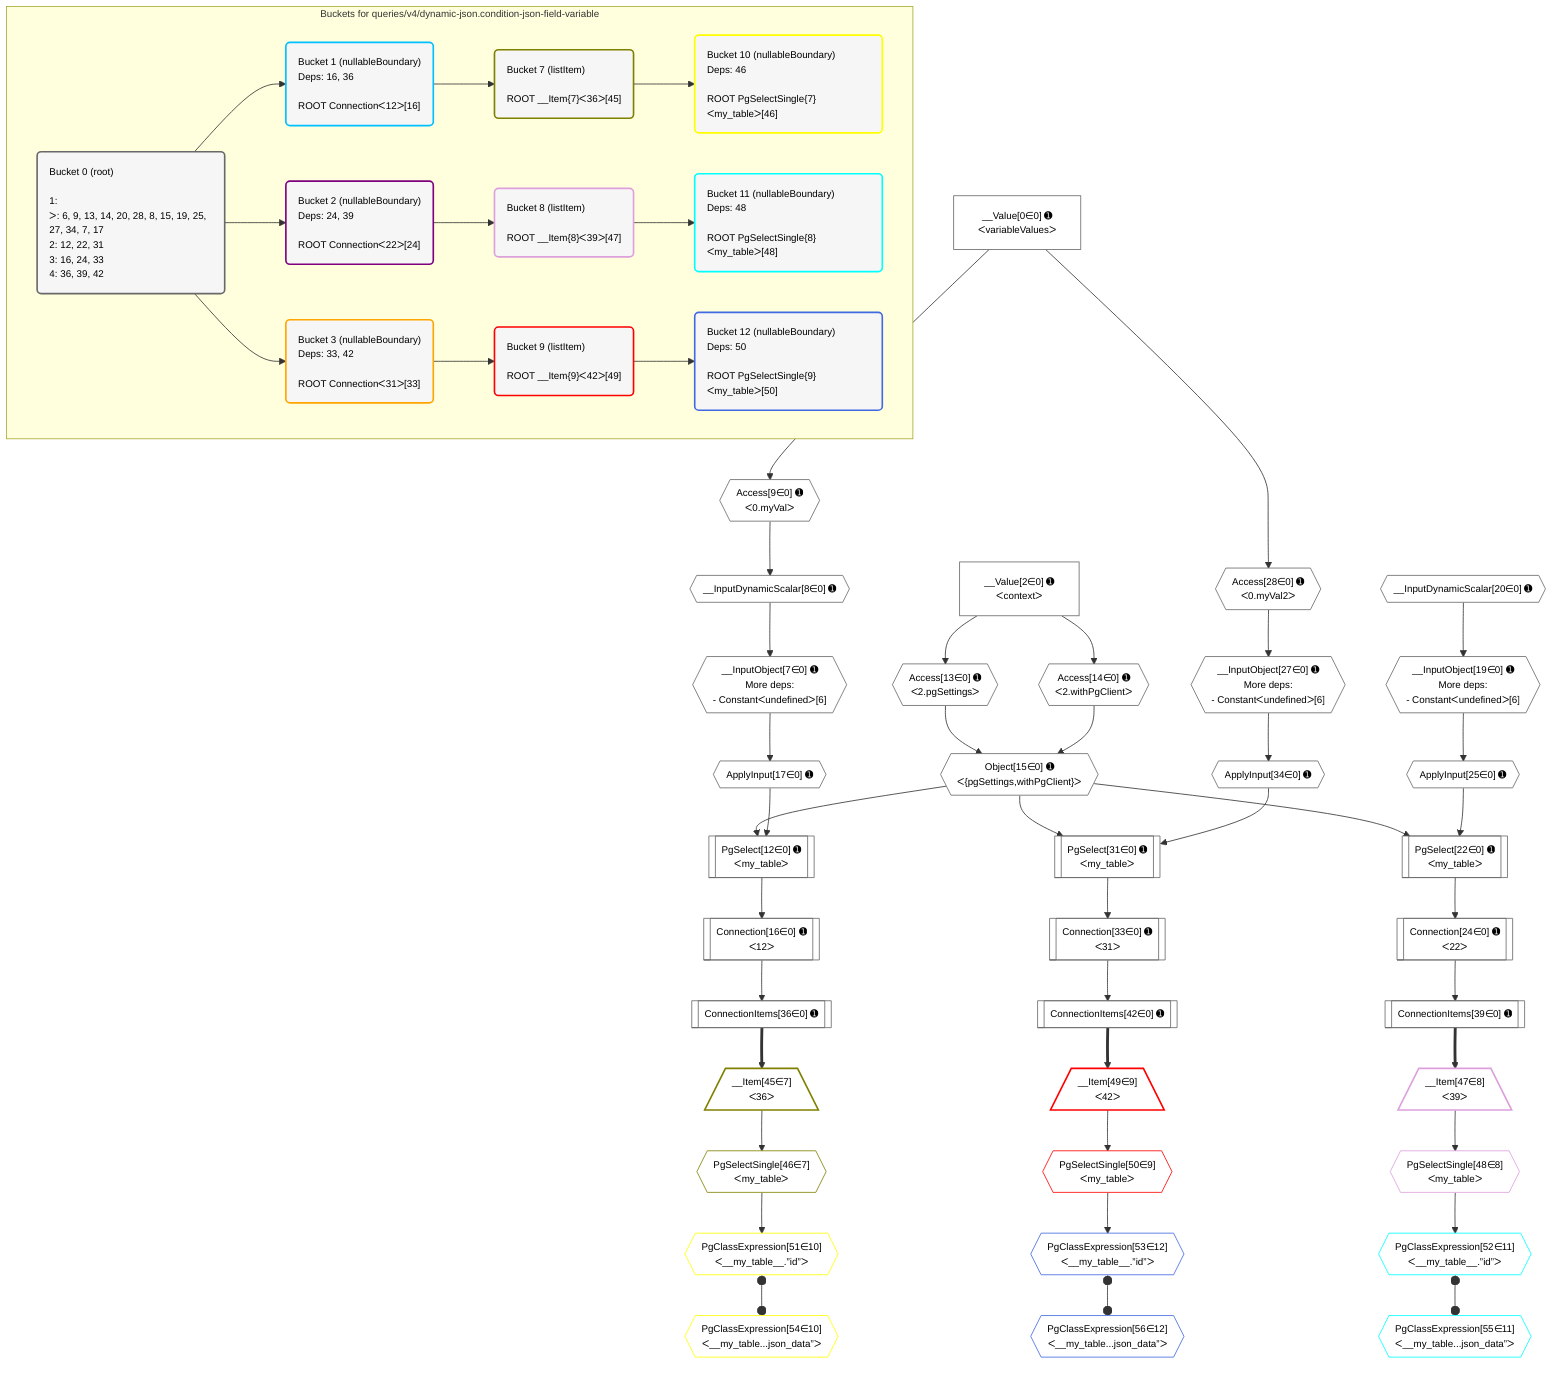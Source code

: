 %%{init: {'themeVariables': { 'fontSize': '12px'}}}%%
graph TD
    classDef path fill:#eee,stroke:#000,color:#000
    classDef plan fill:#fff,stroke-width:1px,color:#000
    classDef itemplan fill:#fff,stroke-width:2px,color:#000
    classDef unbatchedplan fill:#dff,stroke-width:1px,color:#000
    classDef sideeffectplan fill:#fcc,stroke-width:2px,color:#000
    classDef bucket fill:#f6f6f6,color:#000,stroke-width:2px,text-align:left

    subgraph "Buckets for queries/v4/dynamic-json.condition-json-field-variable"
    Bucket0("Bucket 0 (root)<br /><br />1: <br />ᐳ: 6, 9, 13, 14, 20, 28, 8, 15, 19, 25, 27, 34, 7, 17<br />2: 12, 22, 31<br />3: 16, 24, 33<br />4: 36, 39, 42"):::bucket
    Bucket1("Bucket 1 (nullableBoundary)<br />Deps: 16, 36<br /><br />ROOT Connectionᐸ12ᐳ[16]"):::bucket
    Bucket2("Bucket 2 (nullableBoundary)<br />Deps: 24, 39<br /><br />ROOT Connectionᐸ22ᐳ[24]"):::bucket
    Bucket3("Bucket 3 (nullableBoundary)<br />Deps: 33, 42<br /><br />ROOT Connectionᐸ31ᐳ[33]"):::bucket
    Bucket7("Bucket 7 (listItem)<br /><br />ROOT __Item{7}ᐸ36ᐳ[45]"):::bucket
    Bucket8("Bucket 8 (listItem)<br /><br />ROOT __Item{8}ᐸ39ᐳ[47]"):::bucket
    Bucket9("Bucket 9 (listItem)<br /><br />ROOT __Item{9}ᐸ42ᐳ[49]"):::bucket
    Bucket10("Bucket 10 (nullableBoundary)<br />Deps: 46<br /><br />ROOT PgSelectSingle{7}ᐸmy_tableᐳ[46]"):::bucket
    Bucket11("Bucket 11 (nullableBoundary)<br />Deps: 48<br /><br />ROOT PgSelectSingle{8}ᐸmy_tableᐳ[48]"):::bucket
    Bucket12("Bucket 12 (nullableBoundary)<br />Deps: 50<br /><br />ROOT PgSelectSingle{9}ᐸmy_tableᐳ[50]"):::bucket
    end
    Bucket0 --> Bucket1 & Bucket2 & Bucket3
    Bucket1 --> Bucket7
    Bucket2 --> Bucket8
    Bucket3 --> Bucket9
    Bucket7 --> Bucket10
    Bucket8 --> Bucket11
    Bucket9 --> Bucket12

    %% plan dependencies
    __InputObject7{{"__InputObject[7∈0] ➊<br />More deps:<br />- Constantᐸundefinedᐳ[6]"}}:::plan
    __InputDynamicScalar8{{"__InputDynamicScalar[8∈0] ➊"}}:::plan
    __InputDynamicScalar8 --> __InputObject7
    PgSelect12[["PgSelect[12∈0] ➊<br />ᐸmy_tableᐳ"]]:::plan
    Object15{{"Object[15∈0] ➊<br />ᐸ{pgSettings,withPgClient}ᐳ"}}:::plan
    ApplyInput17{{"ApplyInput[17∈0] ➊"}}:::plan
    Object15 & ApplyInput17 --> PgSelect12
    Access13{{"Access[13∈0] ➊<br />ᐸ2.pgSettingsᐳ"}}:::plan
    Access14{{"Access[14∈0] ➊<br />ᐸ2.withPgClientᐳ"}}:::plan
    Access13 & Access14 --> Object15
    __InputObject19{{"__InputObject[19∈0] ➊<br />More deps:<br />- Constantᐸundefinedᐳ[6]"}}:::plan
    __InputDynamicScalar20{{"__InputDynamicScalar[20∈0] ➊"}}:::plan
    __InputDynamicScalar20 --> __InputObject19
    PgSelect22[["PgSelect[22∈0] ➊<br />ᐸmy_tableᐳ"]]:::plan
    ApplyInput25{{"ApplyInput[25∈0] ➊"}}:::plan
    Object15 & ApplyInput25 --> PgSelect22
    __InputObject27{{"__InputObject[27∈0] ➊<br />More deps:<br />- Constantᐸundefinedᐳ[6]"}}:::plan
    Access28{{"Access[28∈0] ➊<br />ᐸ0.myVal2ᐳ"}}:::plan
    Access28 --> __InputObject27
    PgSelect31[["PgSelect[31∈0] ➊<br />ᐸmy_tableᐳ"]]:::plan
    ApplyInput34{{"ApplyInput[34∈0] ➊"}}:::plan
    Object15 & ApplyInput34 --> PgSelect31
    Access9{{"Access[9∈0] ➊<br />ᐸ0.myValᐳ"}}:::plan
    Access9 --> __InputDynamicScalar8
    __Value0["__Value[0∈0] ➊<br />ᐸvariableValuesᐳ"]:::plan
    __Value0 --> Access9
    __Value2["__Value[2∈0] ➊<br />ᐸcontextᐳ"]:::plan
    __Value2 --> Access13
    __Value2 --> Access14
    Connection16[["Connection[16∈0] ➊<br />ᐸ12ᐳ"]]:::plan
    PgSelect12 --> Connection16
    __InputObject7 --> ApplyInput17
    Connection24[["Connection[24∈0] ➊<br />ᐸ22ᐳ"]]:::plan
    PgSelect22 --> Connection24
    __InputObject19 --> ApplyInput25
    __Value0 --> Access28
    Connection33[["Connection[33∈0] ➊<br />ᐸ31ᐳ"]]:::plan
    PgSelect31 --> Connection33
    __InputObject27 --> ApplyInput34
    ConnectionItems36[["ConnectionItems[36∈0] ➊"]]:::plan
    Connection16 --> ConnectionItems36
    ConnectionItems39[["ConnectionItems[39∈0] ➊"]]:::plan
    Connection24 --> ConnectionItems39
    ConnectionItems42[["ConnectionItems[42∈0] ➊"]]:::plan
    Connection33 --> ConnectionItems42
    __Item45[/"__Item[45∈7]<br />ᐸ36ᐳ"\]:::itemplan
    ConnectionItems36 ==> __Item45
    PgSelectSingle46{{"PgSelectSingle[46∈7]<br />ᐸmy_tableᐳ"}}:::plan
    __Item45 --> PgSelectSingle46
    __Item47[/"__Item[47∈8]<br />ᐸ39ᐳ"\]:::itemplan
    ConnectionItems39 ==> __Item47
    PgSelectSingle48{{"PgSelectSingle[48∈8]<br />ᐸmy_tableᐳ"}}:::plan
    __Item47 --> PgSelectSingle48
    __Item49[/"__Item[49∈9]<br />ᐸ42ᐳ"\]:::itemplan
    ConnectionItems42 ==> __Item49
    PgSelectSingle50{{"PgSelectSingle[50∈9]<br />ᐸmy_tableᐳ"}}:::plan
    __Item49 --> PgSelectSingle50
    PgClassExpression51{{"PgClassExpression[51∈10]<br />ᐸ__my_table__.”id”ᐳ"}}:::plan
    PgSelectSingle46 --> PgClassExpression51
    PgClassExpression54{{"PgClassExpression[54∈10]<br />ᐸ__my_table...json_data”ᐳ"}}:::plan
    PgClassExpression51 o--o PgClassExpression54
    PgClassExpression52{{"PgClassExpression[52∈11]<br />ᐸ__my_table__.”id”ᐳ"}}:::plan
    PgSelectSingle48 --> PgClassExpression52
    PgClassExpression55{{"PgClassExpression[55∈11]<br />ᐸ__my_table...json_data”ᐳ"}}:::plan
    PgClassExpression52 o--o PgClassExpression55
    PgClassExpression53{{"PgClassExpression[53∈12]<br />ᐸ__my_table__.”id”ᐳ"}}:::plan
    PgSelectSingle50 --> PgClassExpression53
    PgClassExpression56{{"PgClassExpression[56∈12]<br />ᐸ__my_table...json_data”ᐳ"}}:::plan
    PgClassExpression53 o--o PgClassExpression56

    %% define steps
    classDef bucket0 stroke:#696969
    class Bucket0,__Value0,__Value2,__InputObject7,__InputDynamicScalar8,Access9,PgSelect12,Access13,Access14,Object15,Connection16,ApplyInput17,__InputObject19,__InputDynamicScalar20,PgSelect22,Connection24,ApplyInput25,__InputObject27,Access28,PgSelect31,Connection33,ApplyInput34,ConnectionItems36,ConnectionItems39,ConnectionItems42 bucket0
    classDef bucket1 stroke:#00bfff
    class Bucket1 bucket1
    classDef bucket2 stroke:#7f007f
    class Bucket2 bucket2
    classDef bucket3 stroke:#ffa500
    class Bucket3 bucket3
    classDef bucket7 stroke:#808000
    class Bucket7,__Item45,PgSelectSingle46 bucket7
    classDef bucket8 stroke:#dda0dd
    class Bucket8,__Item47,PgSelectSingle48 bucket8
    classDef bucket9 stroke:#ff0000
    class Bucket9,__Item49,PgSelectSingle50 bucket9
    classDef bucket10 stroke:#ffff00
    class Bucket10,PgClassExpression51,PgClassExpression54 bucket10
    classDef bucket11 stroke:#00ffff
    class Bucket11,PgClassExpression52,PgClassExpression55 bucket11
    classDef bucket12 stroke:#4169e1
    class Bucket12,PgClassExpression53,PgClassExpression56 bucket12